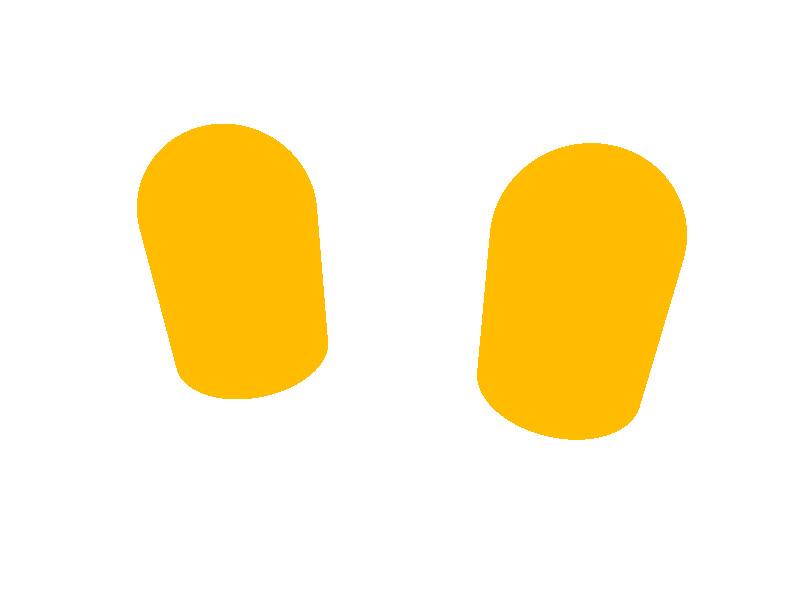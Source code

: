 #include "colors.inc"
#include "textures.inc"

union {
 cylinder {-2*y,y,1}
 sphere {y,1}
 texture {Orange_Glass}
 translate -2*x
}
merge {
 cylinder {-2*y,y,1}
 sphere {y,1}
 texture {Orange_Glass}
 translate 2*x
}

plane {y,-1
 pigment {White}
 finish {ambient .2 reflection .4}
 normal {bozo .02 scale .1}}

light_source {<-6,20,-12>, White area_light 5*x, 5*y, 5, 5}

camera {
 location <1,4,-6>
 look_at 0
}
